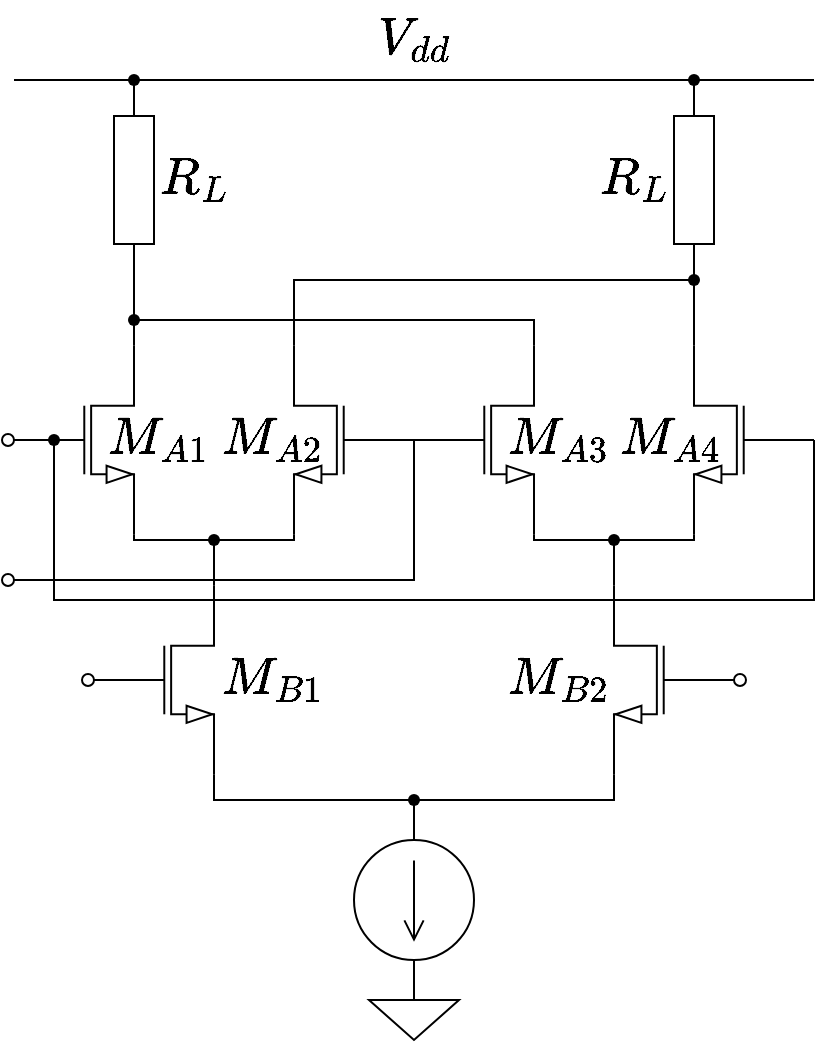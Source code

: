 <mxfile version="20.7.4" type="device"><diagram id="ffSt11Aic0SPQzXxFWyP" name="ページ1"><mxGraphModel dx="875" dy="518" grid="1" gridSize="10" guides="1" tooltips="1" connect="1" arrows="1" fold="1" page="1" pageScale="1" pageWidth="827" pageHeight="1169" math="1" shadow="0"><root><mxCell id="0"/><mxCell id="1" parent="0"/><mxCell id="LU3fdiuUTPA6JT0CcLVo-22" value="" style="shape=waypoint;sketch=0;fillStyle=solid;size=6;pointerEvents=1;points=[];fillColor=none;resizable=0;rotatable=0;perimeter=centerPerimeter;snapToPoint=1;" vertex="1" parent="1"><mxGeometry x="420" y="310" width="40" height="40" as="geometry"/></mxCell><mxCell id="LU3fdiuUTPA6JT0CcLVo-23" value="" style="shape=waypoint;sketch=0;fillStyle=solid;size=6;pointerEvents=1;points=[];fillColor=none;resizable=0;rotatable=0;perimeter=centerPerimeter;snapToPoint=1;" vertex="1" parent="1"><mxGeometry x="220" y="310" width="40" height="40" as="geometry"/></mxCell><mxCell id="LU3fdiuUTPA6JT0CcLVo-8" style="edgeStyle=orthogonalEdgeStyle;rounded=0;orthogonalLoop=1;jettySize=auto;html=1;exitX=1;exitY=1;exitDx=0;exitDy=0;exitPerimeter=0;entryX=1;entryY=1;entryDx=0;entryDy=0;entryPerimeter=0;endArrow=none;endFill=0;" edge="1" parent="1" source="LU3fdiuUTPA6JT0CcLVo-1" target="LU3fdiuUTPA6JT0CcLVo-3"><mxGeometry relative="1" as="geometry"><Array as="points"><mxPoint x="200" y="330"/><mxPoint x="280" y="330"/></Array></mxGeometry></mxCell><mxCell id="LU3fdiuUTPA6JT0CcLVo-1" value="" style="verticalLabelPosition=bottom;shadow=0;dashed=0;align=center;html=1;verticalAlign=top;shape=mxgraph.electrical.transistors.nmos;pointerEvents=1;" vertex="1" parent="1"><mxGeometry x="140" y="230" width="60" height="100" as="geometry"/></mxCell><mxCell id="LU3fdiuUTPA6JT0CcLVo-19" style="edgeStyle=orthogonalEdgeStyle;rounded=0;orthogonalLoop=1;jettySize=auto;html=1;exitX=1;exitY=0;exitDx=0;exitDy=0;exitPerimeter=0;entryX=1;entryY=0.5;entryDx=0;entryDy=0;entryPerimeter=0;endArrow=none;endFill=0;" edge="1" parent="1" source="LU3fdiuUTPA6JT0CcLVo-3" target="LU3fdiuUTPA6JT0CcLVo-15"><mxGeometry relative="1" as="geometry"><Array as="points"><mxPoint x="280" y="200"/></Array></mxGeometry></mxCell><mxCell id="LU3fdiuUTPA6JT0CcLVo-37" style="edgeStyle=orthogonalEdgeStyle;rounded=0;orthogonalLoop=1;jettySize=auto;html=1;exitX=0;exitY=0.5;exitDx=0;exitDy=0;exitPerimeter=0;endArrow=none;endFill=0;" edge="1" parent="1" source="LU3fdiuUTPA6JT0CcLVo-3"><mxGeometry relative="1" as="geometry"><mxPoint x="140" y="350" as="targetPoint"/><Array as="points"><mxPoint x="340" y="350"/></Array></mxGeometry></mxCell><mxCell id="LU3fdiuUTPA6JT0CcLVo-3" value="" style="verticalLabelPosition=bottom;shadow=0;dashed=0;align=center;html=1;verticalAlign=top;shape=mxgraph.electrical.transistors.nmos;pointerEvents=1;flipH=1;" vertex="1" parent="1"><mxGeometry x="280" y="230" width="60" height="100" as="geometry"/></mxCell><mxCell id="LU3fdiuUTPA6JT0CcLVo-9" style="edgeStyle=orthogonalEdgeStyle;rounded=0;orthogonalLoop=1;jettySize=auto;html=1;exitX=1;exitY=1;exitDx=0;exitDy=0;exitPerimeter=0;entryX=1;entryY=1;entryDx=0;entryDy=0;entryPerimeter=0;endArrow=none;endFill=0;" edge="1" parent="1" source="LU3fdiuUTPA6JT0CcLVo-4" target="LU3fdiuUTPA6JT0CcLVo-5"><mxGeometry relative="1" as="geometry"><Array as="points"><mxPoint x="400" y="330"/><mxPoint x="480" y="330"/></Array></mxGeometry></mxCell><mxCell id="LU3fdiuUTPA6JT0CcLVo-18" style="edgeStyle=orthogonalEdgeStyle;rounded=0;orthogonalLoop=1;jettySize=auto;html=1;exitX=1;exitY=0;exitDx=0;exitDy=0;exitPerimeter=0;endArrow=none;endFill=0;" edge="1" parent="1" source="LU3fdiuUTPA6JT0CcLVo-4"><mxGeometry relative="1" as="geometry"><mxPoint x="200" y="220" as="targetPoint"/><Array as="points"><mxPoint x="400" y="220"/></Array></mxGeometry></mxCell><mxCell id="LU3fdiuUTPA6JT0CcLVo-4" value="" style="verticalLabelPosition=bottom;shadow=0;dashed=0;align=center;html=1;verticalAlign=top;shape=mxgraph.electrical.transistors.nmos;pointerEvents=1;" vertex="1" parent="1"><mxGeometry x="340" y="230" width="60" height="100" as="geometry"/></mxCell><mxCell id="LU3fdiuUTPA6JT0CcLVo-5" value="" style="verticalLabelPosition=bottom;shadow=0;dashed=0;align=center;html=1;verticalAlign=top;shape=mxgraph.electrical.transistors.nmos;pointerEvents=1;flipH=1;" vertex="1" parent="1"><mxGeometry x="480" y="230" width="60" height="100" as="geometry"/></mxCell><mxCell id="LU3fdiuUTPA6JT0CcLVo-10" style="edgeStyle=orthogonalEdgeStyle;rounded=0;orthogonalLoop=1;jettySize=auto;html=1;exitX=1;exitY=0;exitDx=0;exitDy=0;exitPerimeter=0;endArrow=none;endFill=0;" edge="1" parent="1" source="LU3fdiuUTPA6JT0CcLVo-6" target="LU3fdiuUTPA6JT0CcLVo-23"><mxGeometry relative="1" as="geometry"><mxPoint x="240" y="340" as="targetPoint"/></mxGeometry></mxCell><mxCell id="LU3fdiuUTPA6JT0CcLVo-13" style="edgeStyle=orthogonalEdgeStyle;rounded=0;orthogonalLoop=1;jettySize=auto;html=1;exitX=1;exitY=1;exitDx=0;exitDy=0;exitPerimeter=0;entryX=1;entryY=1;entryDx=0;entryDy=0;entryPerimeter=0;endArrow=none;endFill=0;" edge="1" parent="1" source="LU3fdiuUTPA6JT0CcLVo-6" target="LU3fdiuUTPA6JT0CcLVo-7"><mxGeometry relative="1" as="geometry"><Array as="points"><mxPoint x="240" y="460"/><mxPoint x="440" y="460"/></Array></mxGeometry></mxCell><mxCell id="LU3fdiuUTPA6JT0CcLVo-6" value="" style="verticalLabelPosition=bottom;shadow=0;dashed=0;align=center;html=1;verticalAlign=top;shape=mxgraph.electrical.transistors.nmos;pointerEvents=1;" vertex="1" parent="1"><mxGeometry x="180" y="350" width="60" height="100" as="geometry"/></mxCell><mxCell id="LU3fdiuUTPA6JT0CcLVo-11" style="edgeStyle=orthogonalEdgeStyle;rounded=0;orthogonalLoop=1;jettySize=auto;html=1;exitX=1;exitY=0;exitDx=0;exitDy=0;exitPerimeter=0;endArrow=none;endFill=0;" edge="1" parent="1" source="LU3fdiuUTPA6JT0CcLVo-7" target="LU3fdiuUTPA6JT0CcLVo-22"><mxGeometry relative="1" as="geometry"><mxPoint x="440" y="340" as="targetPoint"/></mxGeometry></mxCell><mxCell id="LU3fdiuUTPA6JT0CcLVo-7" value="" style="verticalLabelPosition=bottom;shadow=0;dashed=0;align=center;html=1;verticalAlign=top;shape=mxgraph.electrical.transistors.nmos;pointerEvents=1;flipH=1;" vertex="1" parent="1"><mxGeometry x="440" y="350" width="60" height="100" as="geometry"/></mxCell><mxCell id="LU3fdiuUTPA6JT0CcLVo-31" style="edgeStyle=orthogonalEdgeStyle;rounded=0;orthogonalLoop=1;jettySize=auto;html=1;exitX=0.5;exitY=0;exitDx=0;exitDy=0;exitPerimeter=0;endArrow=none;endFill=0;" edge="1" parent="1" source="LU3fdiuUTPA6JT0CcLVo-12" target="LU3fdiuUTPA6JT0CcLVo-24"><mxGeometry relative="1" as="geometry"/></mxCell><mxCell id="LU3fdiuUTPA6JT0CcLVo-32" style="edgeStyle=orthogonalEdgeStyle;rounded=0;orthogonalLoop=1;jettySize=auto;html=1;exitX=0.5;exitY=1;exitDx=0;exitDy=0;exitPerimeter=0;entryX=0.5;entryY=0;entryDx=0;entryDy=0;entryPerimeter=0;endArrow=none;endFill=0;" edge="1" parent="1" source="LU3fdiuUTPA6JT0CcLVo-12" target="LU3fdiuUTPA6JT0CcLVo-30"><mxGeometry relative="1" as="geometry"/></mxCell><mxCell id="LU3fdiuUTPA6JT0CcLVo-12" value="" style="pointerEvents=1;verticalLabelPosition=bottom;shadow=0;dashed=0;align=center;html=1;verticalAlign=top;shape=mxgraph.electrical.signal_sources.source;aspect=fixed;points=[[0.5,0,0],[1,0.5,0],[0.5,1,0],[0,0.5,0]];elSignalType=dc2;" vertex="1" parent="1"><mxGeometry x="310" y="480" width="60" height="60" as="geometry"/></mxCell><mxCell id="LU3fdiuUTPA6JT0CcLVo-16" style="edgeStyle=orthogonalEdgeStyle;rounded=0;orthogonalLoop=1;jettySize=auto;html=1;exitX=1;exitY=0.5;exitDx=0;exitDy=0;exitPerimeter=0;entryX=1;entryY=0;entryDx=0;entryDy=0;entryPerimeter=0;endArrow=none;endFill=0;" edge="1" parent="1" source="LU3fdiuUTPA6JT0CcLVo-14" target="LU3fdiuUTPA6JT0CcLVo-1"><mxGeometry relative="1" as="geometry"/></mxCell><mxCell id="LU3fdiuUTPA6JT0CcLVo-14" value="" style="pointerEvents=1;verticalLabelPosition=bottom;shadow=0;dashed=0;align=center;html=1;verticalAlign=top;shape=mxgraph.electrical.resistors.resistor_1;direction=south;" vertex="1" parent="1"><mxGeometry x="190" y="100" width="20" height="100" as="geometry"/></mxCell><mxCell id="LU3fdiuUTPA6JT0CcLVo-17" style="edgeStyle=orthogonalEdgeStyle;rounded=0;orthogonalLoop=1;jettySize=auto;html=1;exitX=1;exitY=0.5;exitDx=0;exitDy=0;exitPerimeter=0;entryX=1;entryY=0;entryDx=0;entryDy=0;entryPerimeter=0;endArrow=none;endFill=0;" edge="1" parent="1" source="LU3fdiuUTPA6JT0CcLVo-15" target="LU3fdiuUTPA6JT0CcLVo-5"><mxGeometry relative="1" as="geometry"/></mxCell><mxCell id="LU3fdiuUTPA6JT0CcLVo-15" value="" style="pointerEvents=1;verticalLabelPosition=bottom;shadow=0;dashed=0;align=center;html=1;verticalAlign=top;shape=mxgraph.electrical.resistors.resistor_1;direction=south;" vertex="1" parent="1"><mxGeometry x="470" y="100" width="20" height="100" as="geometry"/></mxCell><mxCell id="LU3fdiuUTPA6JT0CcLVo-20" value="" style="shape=waypoint;sketch=0;fillStyle=solid;size=6;pointerEvents=1;points=[];fillColor=none;resizable=0;rotatable=0;perimeter=centerPerimeter;snapToPoint=1;" vertex="1" parent="1"><mxGeometry x="180" y="200" width="40" height="40" as="geometry"/></mxCell><mxCell id="LU3fdiuUTPA6JT0CcLVo-21" value="" style="shape=waypoint;sketch=0;fillStyle=solid;size=6;pointerEvents=1;points=[];fillColor=none;resizable=0;rotatable=0;perimeter=centerPerimeter;snapToPoint=1;" vertex="1" parent="1"><mxGeometry x="460" y="180" width="40" height="40" as="geometry"/></mxCell><mxCell id="LU3fdiuUTPA6JT0CcLVo-24" value="" style="shape=waypoint;sketch=0;fillStyle=solid;size=6;pointerEvents=1;points=[];fillColor=none;resizable=0;rotatable=0;perimeter=centerPerimeter;snapToPoint=1;" vertex="1" parent="1"><mxGeometry x="320" y="440" width="40" height="40" as="geometry"/></mxCell><mxCell id="LU3fdiuUTPA6JT0CcLVo-25" value="" style="endArrow=none;html=1;rounded=0;" edge="1" parent="1"><mxGeometry width="50" height="50" relative="1" as="geometry"><mxPoint x="140" y="100" as="sourcePoint"/><mxPoint x="540" y="100" as="targetPoint"/></mxGeometry></mxCell><mxCell id="LU3fdiuUTPA6JT0CcLVo-27" value="" style="shape=waypoint;sketch=0;fillStyle=solid;size=6;pointerEvents=1;points=[];fillColor=none;resizable=0;rotatable=0;perimeter=centerPerimeter;snapToPoint=1;" vertex="1" parent="1"><mxGeometry x="180" y="80" width="40" height="40" as="geometry"/></mxCell><mxCell id="LU3fdiuUTPA6JT0CcLVo-28" value="" style="shape=waypoint;sketch=0;fillStyle=solid;size=6;pointerEvents=1;points=[];fillColor=none;resizable=0;rotatable=0;perimeter=centerPerimeter;snapToPoint=1;" vertex="1" parent="1"><mxGeometry x="460" y="80" width="40" height="40" as="geometry"/></mxCell><mxCell id="LU3fdiuUTPA6JT0CcLVo-29" value="" style="verticalLabelPosition=bottom;shadow=0;dashed=0;align=center;html=1;verticalAlign=top;strokeWidth=1;shape=ellipse;perimeter=ellipsePerimeter;aspect=fixed;" vertex="1" parent="1"><mxGeometry x="174" y="397" width="6" height="6" as="geometry"/></mxCell><mxCell id="LU3fdiuUTPA6JT0CcLVo-30" value="" style="pointerEvents=1;verticalLabelPosition=bottom;shadow=0;dashed=0;align=center;html=1;verticalAlign=top;shape=mxgraph.electrical.signal_sources.signal_ground;" vertex="1" parent="1"><mxGeometry x="317.5" y="550" width="45" height="30" as="geometry"/></mxCell><mxCell id="LU3fdiuUTPA6JT0CcLVo-33" value="" style="verticalLabelPosition=bottom;shadow=0;dashed=0;align=center;html=1;verticalAlign=top;strokeWidth=1;shape=ellipse;perimeter=ellipsePerimeter;aspect=fixed;" vertex="1" parent="1"><mxGeometry x="134" y="277" width="6" height="6" as="geometry"/></mxCell><mxCell id="LU3fdiuUTPA6JT0CcLVo-34" value="" style="verticalLabelPosition=bottom;shadow=0;dashed=0;align=center;html=1;verticalAlign=top;strokeWidth=1;shape=ellipse;perimeter=ellipsePerimeter;aspect=fixed;" vertex="1" parent="1"><mxGeometry x="500" y="397" width="6" height="6" as="geometry"/></mxCell><mxCell id="LU3fdiuUTPA6JT0CcLVo-38" value="" style="endArrow=none;html=1;rounded=0;exitX=0;exitY=0.5;exitDx=0;exitDy=0;exitPerimeter=0;" edge="1" parent="1" source="LU3fdiuUTPA6JT0CcLVo-5"><mxGeometry width="50" height="50" relative="1" as="geometry"><mxPoint x="540" y="360" as="sourcePoint"/><mxPoint x="160" y="280" as="targetPoint"/><Array as="points"><mxPoint x="540" y="360"/><mxPoint x="160" y="360"/></Array></mxGeometry></mxCell><mxCell id="LU3fdiuUTPA6JT0CcLVo-39" value="" style="shape=waypoint;sketch=0;fillStyle=solid;size=6;pointerEvents=1;points=[];fillColor=none;resizable=0;rotatable=0;perimeter=centerPerimeter;snapToPoint=1;" vertex="1" parent="1"><mxGeometry x="140" y="260" width="40" height="40" as="geometry"/></mxCell><mxCell id="LU3fdiuUTPA6JT0CcLVo-40" value="" style="verticalLabelPosition=bottom;shadow=0;dashed=0;align=center;html=1;verticalAlign=top;strokeWidth=1;shape=ellipse;perimeter=ellipsePerimeter;aspect=fixed;" vertex="1" parent="1"><mxGeometry x="134" y="347" width="6" height="6" as="geometry"/></mxCell><mxCell id="LU3fdiuUTPA6JT0CcLVo-41" value="&lt;font style=&quot;font-size: 22px;&quot;&gt;`R_L`&lt;/font&gt;" style="text;html=1;align=center;verticalAlign=middle;resizable=0;points=[];autosize=1;strokeColor=none;fillColor=none;" vertex="1" parent="1"><mxGeometry x="190" y="130" width="80" height="40" as="geometry"/></mxCell><mxCell id="LU3fdiuUTPA6JT0CcLVo-42" value="&lt;font style=&quot;font-size: 22px;&quot;&gt;`R_L`&lt;/font&gt;" style="text;html=1;align=center;verticalAlign=middle;resizable=0;points=[];autosize=1;strokeColor=none;fillColor=none;" vertex="1" parent="1"><mxGeometry x="410" y="130" width="80" height="40" as="geometry"/></mxCell><mxCell id="LU3fdiuUTPA6JT0CcLVo-43" value="&lt;font style=&quot;font-size: 22px;&quot;&gt;`M_{A1}`&lt;/font&gt;" style="text;html=1;align=center;verticalAlign=middle;resizable=0;points=[];autosize=1;strokeColor=none;fillColor=none;" vertex="1" parent="1"><mxGeometry x="157" y="260" width="110" height="40" as="geometry"/></mxCell><mxCell id="LU3fdiuUTPA6JT0CcLVo-44" value="&lt;font style=&quot;font-size: 22px;&quot;&gt;`M_{A2}`&lt;/font&gt;" style="text;html=1;align=center;verticalAlign=middle;resizable=0;points=[];autosize=1;strokeColor=none;fillColor=none;" vertex="1" parent="1"><mxGeometry x="213.5" y="260" width="110" height="40" as="geometry"/></mxCell><mxCell id="LU3fdiuUTPA6JT0CcLVo-45" value="&lt;font style=&quot;font-size: 22px;&quot;&gt;`M_{A4}`&lt;/font&gt;" style="text;html=1;align=center;verticalAlign=middle;resizable=0;points=[];autosize=1;strokeColor=none;fillColor=none;" vertex="1" parent="1"><mxGeometry x="413.25" y="260" width="110" height="40" as="geometry"/></mxCell><mxCell id="LU3fdiuUTPA6JT0CcLVo-46" value="&lt;font style=&quot;font-size: 22px;&quot;&gt;`M_{A3}`&lt;/font&gt;" style="text;html=1;align=center;verticalAlign=middle;resizable=0;points=[];autosize=1;strokeColor=none;fillColor=none;" vertex="1" parent="1"><mxGeometry x="356.75" y="260" width="110" height="40" as="geometry"/></mxCell><mxCell id="LU3fdiuUTPA6JT0CcLVo-47" value="&lt;font style=&quot;font-size: 22px;&quot;&gt;`M_{B1}`&lt;/font&gt;" style="text;html=1;align=center;verticalAlign=middle;resizable=0;points=[];autosize=1;strokeColor=none;fillColor=none;" vertex="1" parent="1"><mxGeometry x="213.5" y="380" width="110" height="40" as="geometry"/></mxCell><mxCell id="LU3fdiuUTPA6JT0CcLVo-48" value="&lt;font style=&quot;font-size: 22px;&quot;&gt;`M_{B2}`&lt;/font&gt;" style="text;html=1;align=center;verticalAlign=middle;resizable=0;points=[];autosize=1;strokeColor=none;fillColor=none;" vertex="1" parent="1"><mxGeometry x="356.75" y="380" width="110" height="40" as="geometry"/></mxCell><mxCell id="LU3fdiuUTPA6JT0CcLVo-49" value="&lt;font style=&quot;font-size: 22px;&quot;&gt;`V_{dd}`&lt;/font&gt;" style="text;html=1;align=center;verticalAlign=middle;resizable=0;points=[];autosize=1;strokeColor=none;fillColor=none;" vertex="1" parent="1"><mxGeometry x="290" y="60" width="100" height="40" as="geometry"/></mxCell></root></mxGraphModel></diagram></mxfile>